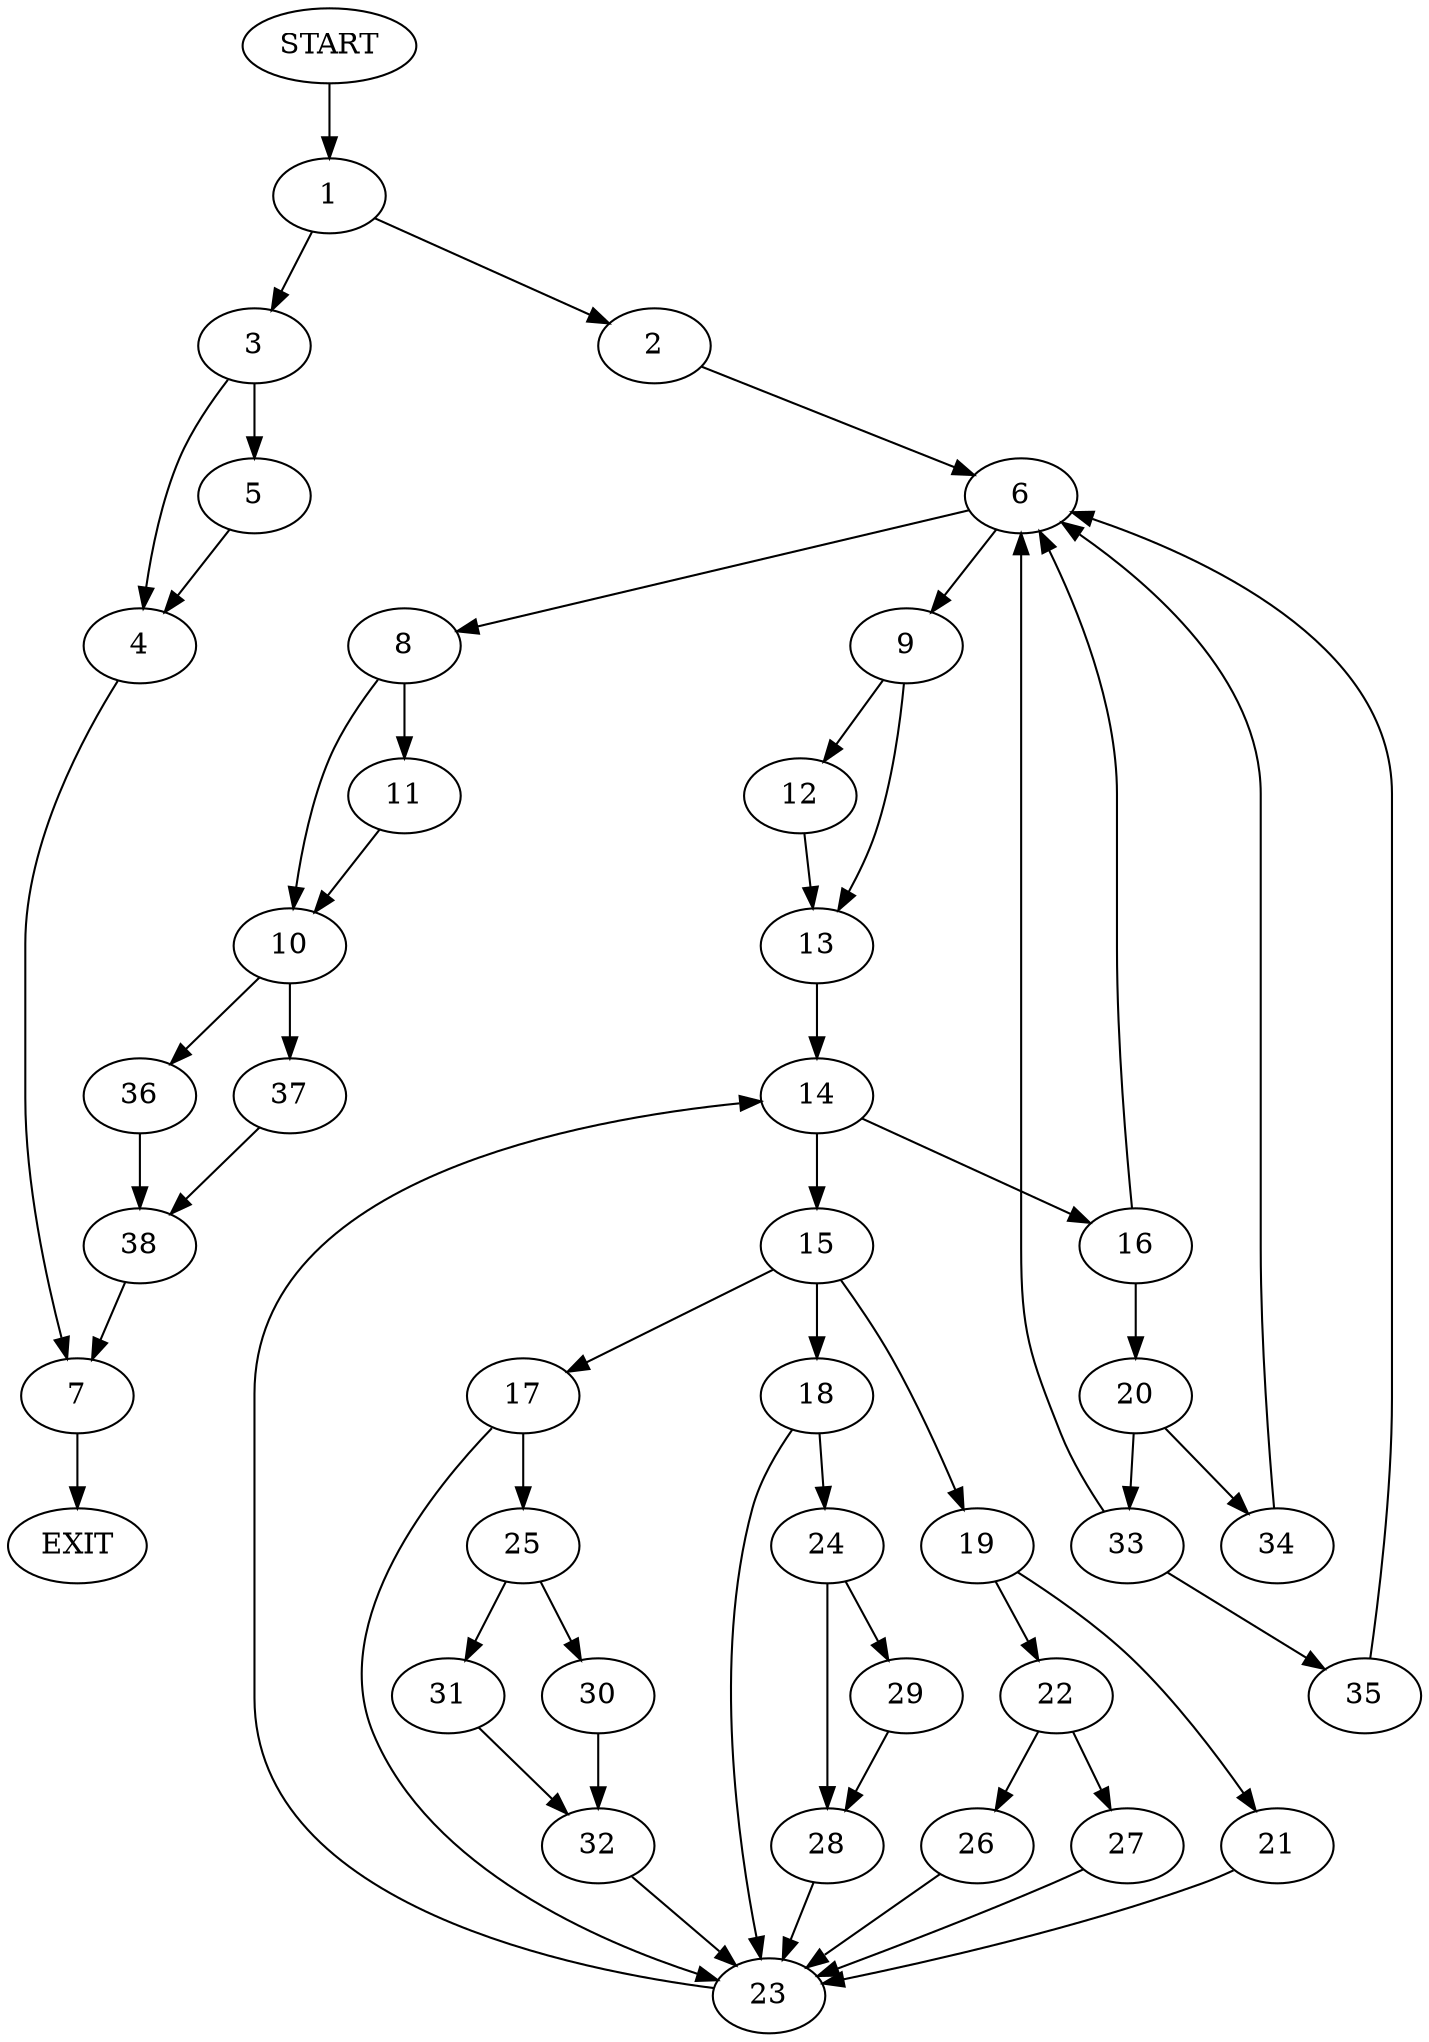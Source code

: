 digraph {
0 [label="START"]
39 [label="EXIT"]
0 -> 1
1 -> 2
1 -> 3
3 -> 4
3 -> 5
2 -> 6
5 -> 4
4 -> 7
7 -> 39
6 -> 8
6 -> 9
8 -> 10
8 -> 11
9 -> 12
9 -> 13
13 -> 14
12 -> 13
14 -> 15
14 -> 16
15 -> 17
15 -> 18
15 -> 19
16 -> 20
16 -> 6
19 -> 21
19 -> 22
18 -> 23
18 -> 24
17 -> 23
17 -> 25
21 -> 23
22 -> 26
22 -> 27
26 -> 23
27 -> 23
23 -> 14
24 -> 28
24 -> 29
28 -> 23
29 -> 28
25 -> 30
25 -> 31
31 -> 32
30 -> 32
32 -> 23
20 -> 33
20 -> 34
34 -> 6
33 -> 6
33 -> 35
35 -> 6
10 -> 36
10 -> 37
11 -> 10
36 -> 38
37 -> 38
38 -> 7
}
